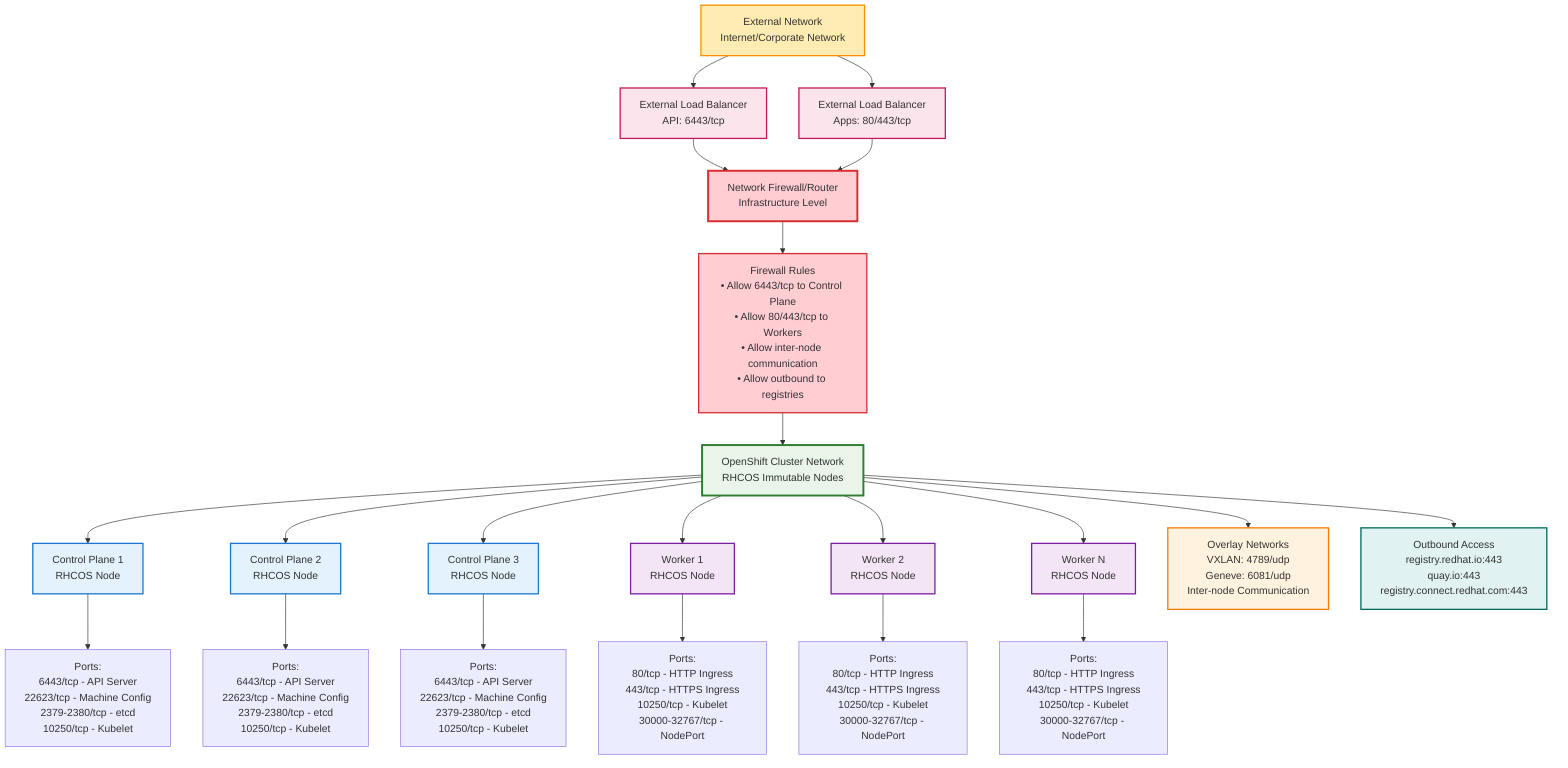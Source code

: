 graph TD
    %% OpenShift Network Firewall Architecture for RHCOS
    
    %% External Network Layer
    EXT[External Network<br/>Internet/Corporate Network] --> ELB_API[External Load Balancer<br/>API: 6443/tcp]
    EXT --> ELB_APPS[External Load Balancer<br/>Apps: 80/443/tcp]
    
    %% Network Firewall Layer
    ELB_API --> FW[Network Firewall/Router<br/>Infrastructure Level]
    ELB_APPS --> FW
    
    %% Firewall Rules
    FW --> FW_RULES[Firewall Rules<br/>• Allow 6443/tcp to Control Plane<br/>• Allow 80/443/tcp to Workers<br/>• Allow inter-node communication<br/>• Allow outbound to registries]
    
    %% OpenShift Cluster Network
    FW_RULES --> CLUSTER[OpenShift Cluster Network<br/>RHCOS Immutable Nodes]
    
    %% Control Plane Nodes
    CLUSTER --> CP1[Control Plane 1<br/>RHCOS Node]
    CLUSTER --> CP2[Control Plane 2<br/>RHCOS Node]
    CLUSTER --> CP3[Control Plane 3<br/>RHCOS Node]
    
    %% Worker Nodes
    CLUSTER --> W1[Worker 1<br/>RHCOS Node]
    CLUSTER --> W2[Worker 2<br/>RHCOS Node]
    CLUSTER --> WN[Worker N<br/>RHCOS Node]
    
    %% Control Plane Ports
    CP1 --> CP1_PORTS[Ports:<br/>6443/tcp - API Server<br/>22623/tcp - Machine Config<br/>2379-2380/tcp - etcd<br/>10250/tcp - Kubelet]
    CP2 --> CP2_PORTS[Ports:<br/>6443/tcp - API Server<br/>22623/tcp - Machine Config<br/>2379-2380/tcp - etcd<br/>10250/tcp - Kubelet]
    CP3 --> CP3_PORTS[Ports:<br/>6443/tcp - API Server<br/>22623/tcp - Machine Config<br/>2379-2380/tcp - etcd<br/>10250/tcp - Kubelet]
    
    %% Worker Ports
    W1 --> W1_PORTS[Ports:<br/>80/tcp - HTTP Ingress<br/>443/tcp - HTTPS Ingress<br/>10250/tcp - Kubelet<br/>30000-32767/tcp - NodePort]
    W2 --> W2_PORTS[Ports:<br/>80/tcp - HTTP Ingress<br/>443/tcp - HTTPS Ingress<br/>10250/tcp - Kubelet<br/>30000-32767/tcp - NodePort]
    WN --> WN_PORTS[Ports:<br/>80/tcp - HTTP Ingress<br/>443/tcp - HTTPS Ingress<br/>10250/tcp - Kubelet<br/>30000-32767/tcp - NodePort]
    
    %% Overlay Networks
    CLUSTER --> OVERLAY[Overlay Networks<br/>VXLAN: 4789/udp<br/>Geneve: 6081/udp<br/>Inter-node Communication]
    
    %% Registry Access
    CLUSTER --> REGISTRY[Outbound Access<br/>registry.redhat.io:443<br/>quay.io:443<br/>registry.connect.redhat.com:443]
    
    %% Styling
    style EXT fill:#ffecb3,stroke:#ff8f00,stroke-width:2px
    style FW fill:#ffcdd2,stroke:#d32f2f,stroke-width:3px
    style FW_RULES fill:#ffcdd2,stroke:#d32f2f,stroke-width:2px
    style CLUSTER fill:#e8f5e8,stroke:#2e7d32,stroke-width:3px
    
    %% Control Plane Styling
    style CP1 fill:#e3f2fd,stroke:#1976d2,stroke-width:2px
    style CP2 fill:#e3f2fd,stroke:#1976d2,stroke-width:2px
    style CP3 fill:#e3f2fd,stroke:#1976d2,stroke-width:2px
    
    %% Worker Styling
    style W1 fill:#f3e5f5,stroke:#7b1fa2,stroke-width:2px
    style W2 fill:#f3e5f5,stroke:#7b1fa2,stroke-width:2px
    style WN fill:#f3e5f5,stroke:#7b1fa2,stroke-width:2px
    
    %% Network Styling
    style OVERLAY fill:#fff3e0,stroke:#f57c00,stroke-width:2px
    style REGISTRY fill:#e0f2f1,stroke:#00695c,stroke-width:2px
    
    %% Load Balancer Styling
    style ELB_API fill:#fce4ec,stroke:#c2185b,stroke-width:2px
    style ELB_APPS fill:#fce4ec,stroke:#c2185b,stroke-width:2px
